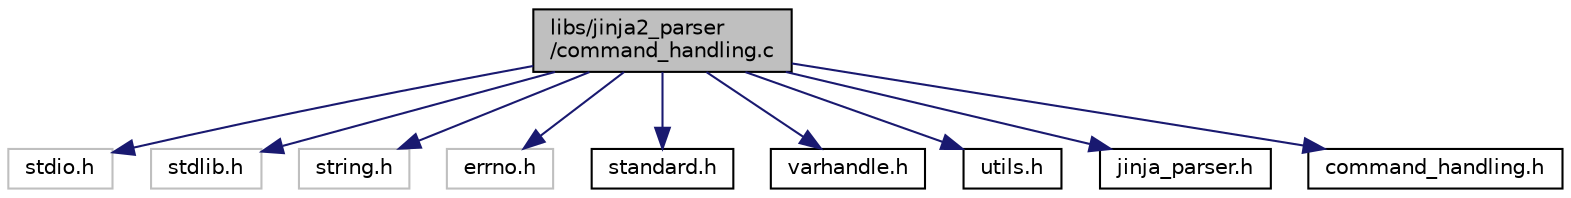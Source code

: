 digraph "libs/jinja2_parser/command_handling.c"
{
  edge [fontname="Helvetica",fontsize="10",labelfontname="Helvetica",labelfontsize="10"];
  node [fontname="Helvetica",fontsize="10",shape=record];
  Node1 [label="libs/jinja2_parser\l/command_handling.c",height=0.2,width=0.4,color="black", fillcolor="grey75", style="filled", fontcolor="black"];
  Node1 -> Node2 [color="midnightblue",fontsize="10",style="solid",fontname="Helvetica"];
  Node2 [label="stdio.h",height=0.2,width=0.4,color="grey75", fillcolor="white", style="filled"];
  Node1 -> Node3 [color="midnightblue",fontsize="10",style="solid",fontname="Helvetica"];
  Node3 [label="stdlib.h",height=0.2,width=0.4,color="grey75", fillcolor="white", style="filled"];
  Node1 -> Node4 [color="midnightblue",fontsize="10",style="solid",fontname="Helvetica"];
  Node4 [label="string.h",height=0.2,width=0.4,color="grey75", fillcolor="white", style="filled"];
  Node1 -> Node5 [color="midnightblue",fontsize="10",style="solid",fontname="Helvetica"];
  Node5 [label="errno.h",height=0.2,width=0.4,color="grey75", fillcolor="white", style="filled"];
  Node1 -> Node6 [color="midnightblue",fontsize="10",style="solid",fontname="Helvetica"];
  Node6 [label="standard.h",height=0.2,width=0.4,color="black", fillcolor="white", style="filled",URL="$standard_8h_source.html"];
  Node1 -> Node7 [color="midnightblue",fontsize="10",style="solid",fontname="Helvetica"];
  Node7 [label="varhandle.h",height=0.2,width=0.4,color="black", fillcolor="white", style="filled",URL="$varhandle_8h.html"];
  Node1 -> Node8 [color="midnightblue",fontsize="10",style="solid",fontname="Helvetica"];
  Node8 [label="utils.h",height=0.2,width=0.4,color="black", fillcolor="white", style="filled",URL="$utils_8h_source.html"];
  Node1 -> Node9 [color="midnightblue",fontsize="10",style="solid",fontname="Helvetica"];
  Node9 [label="jinja_parser.h",height=0.2,width=0.4,color="black", fillcolor="white", style="filled",URL="$jinja__parser_8h.html",tooltip="Standard Headerfile fuer den jinja parser. "];
  Node1 -> Node10 [color="midnightblue",fontsize="10",style="solid",fontname="Helvetica"];
  Node10 [label="command_handling.h",height=0.2,width=0.4,color="black", fillcolor="white", style="filled",URL="$command__handling_8h.html"];
}
